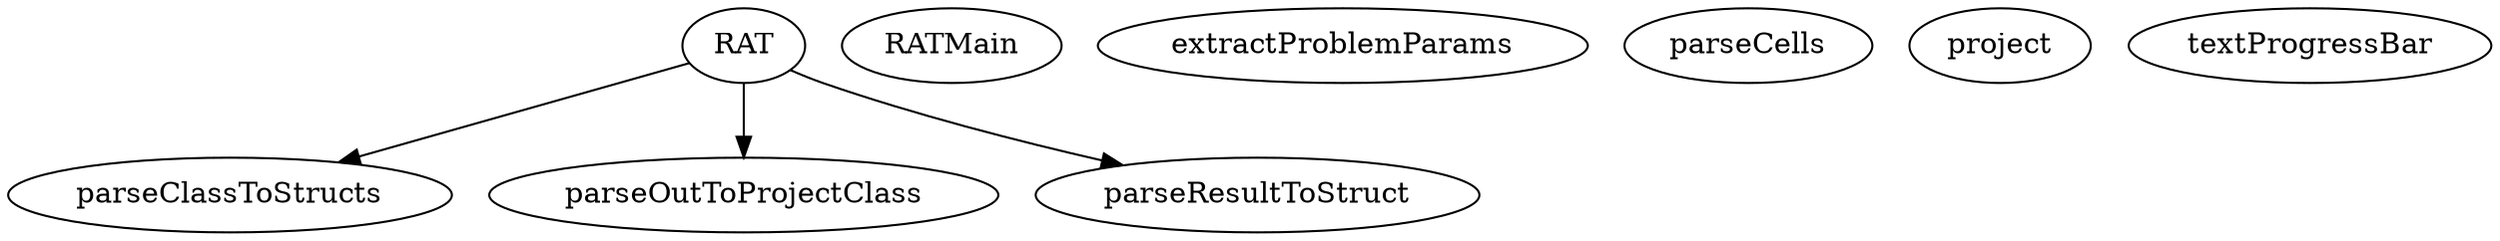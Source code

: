 /* Created by mdot for Matlab */
digraph m2html {
  RAT -> parseClassToStructs;
  RAT -> parseOutToProjectClass;
  RAT -> parseResultToStruct;

  RAT [URL="RAT.html"];
  RATMain [URL="RATMain.html"];
  extractProblemParams [URL="extractProblemParams.html"];
  parseCells [URL="parseCells.html"];
  parseClassToStructs [URL="parseClassToStructs.html"];
  parseOutToProjectClass [URL="parseOutToProjectClass.html"];
  parseResultToStruct [URL="parseResultToStruct.html"];
  project [URL="project.html"];
  textProgressBar [URL="textProgressBar.html"];
}